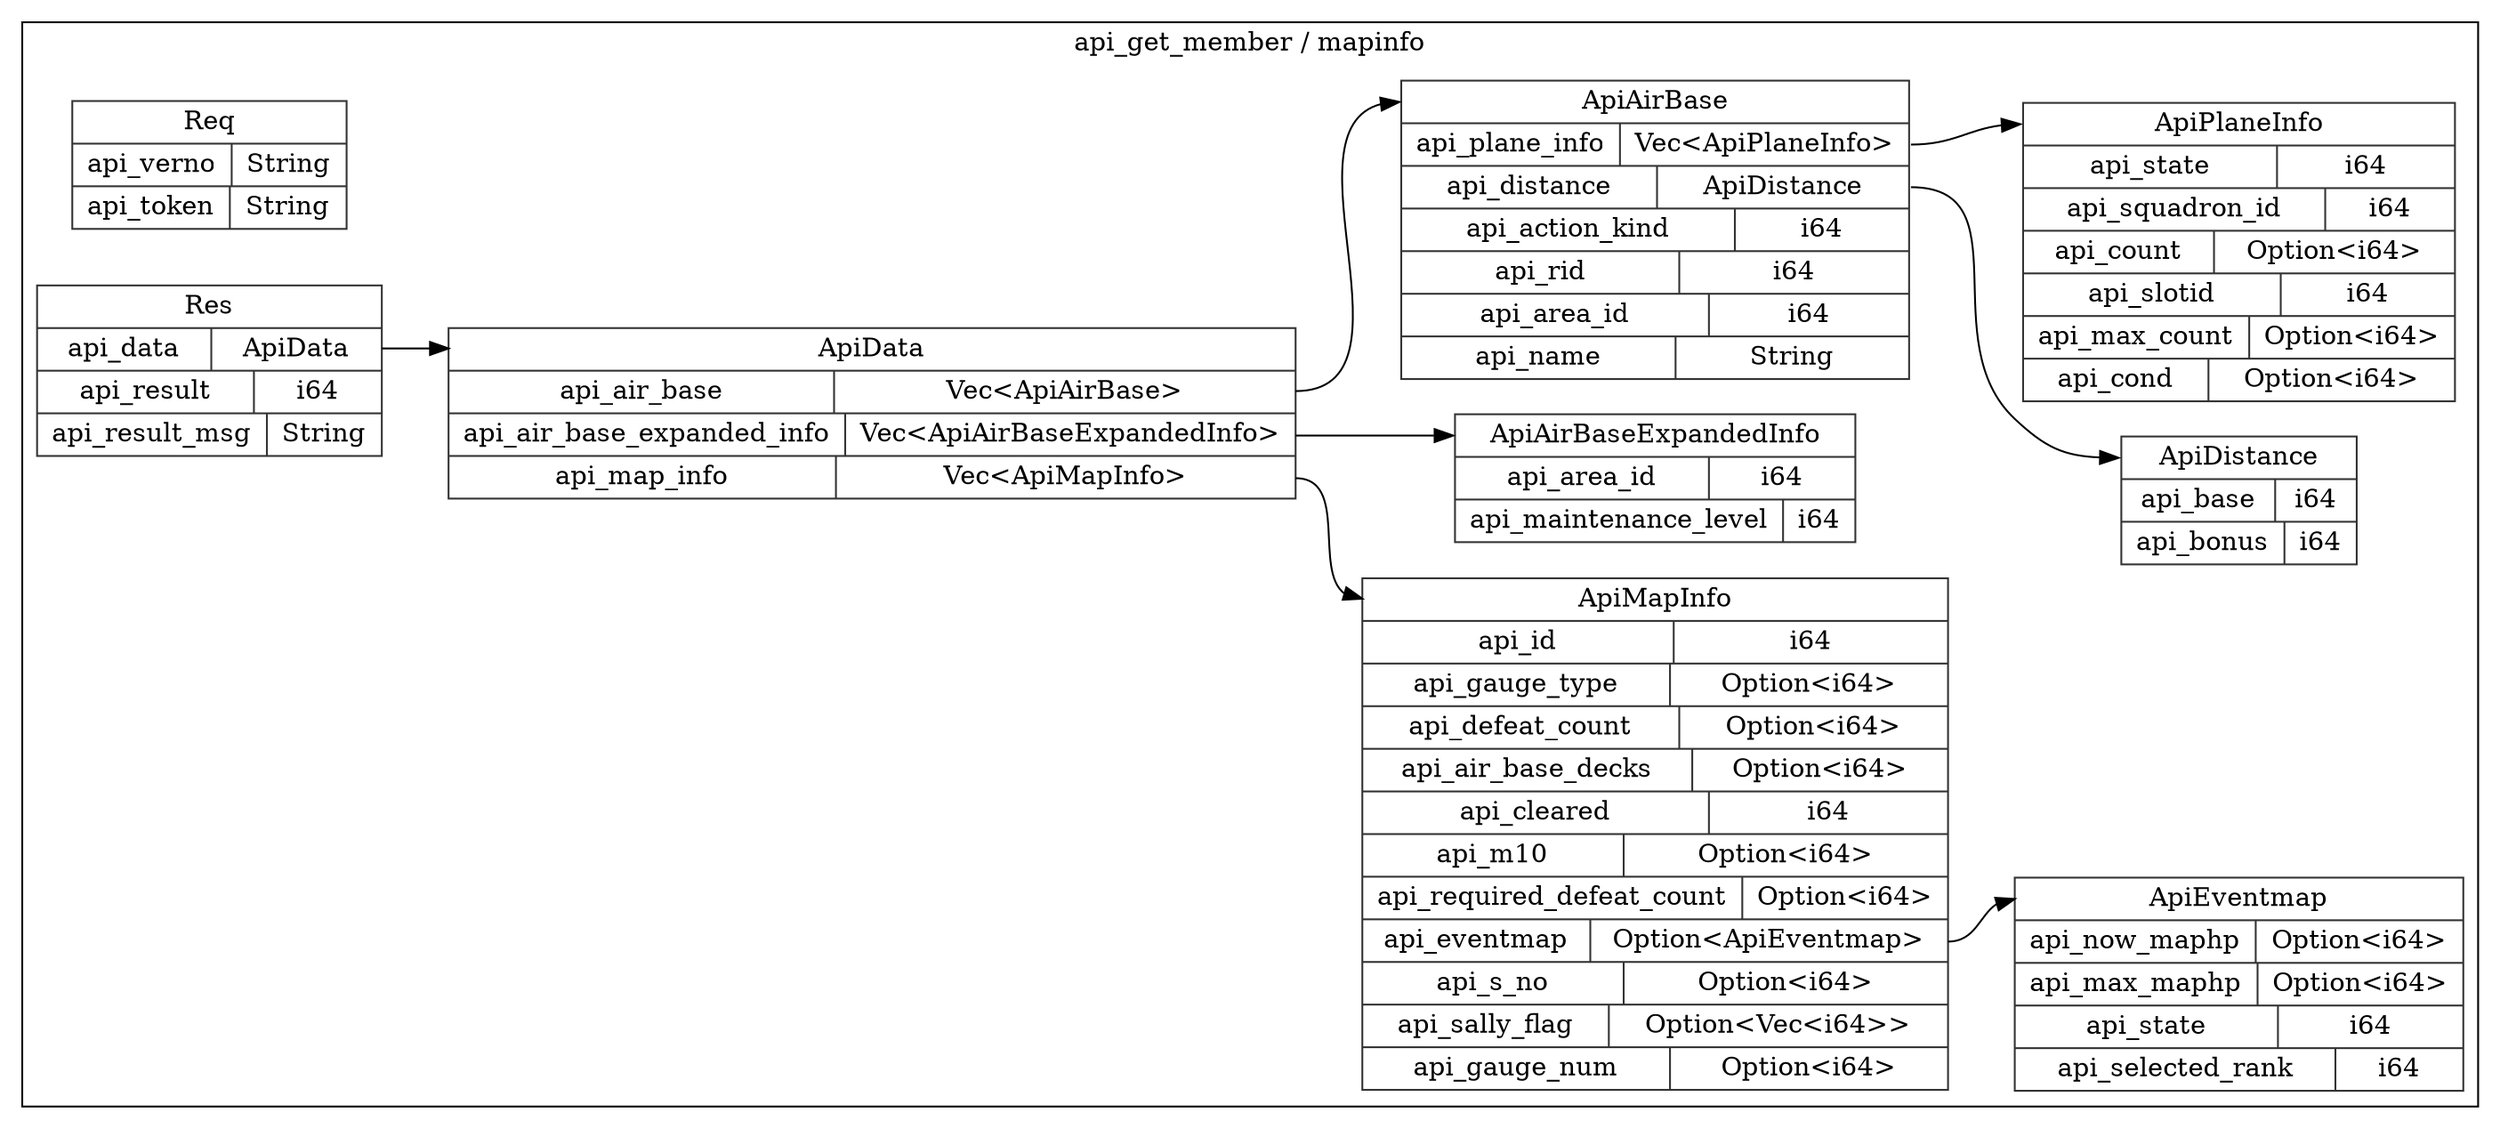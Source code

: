 digraph {
  rankdir=LR;
  subgraph cluster_0 {
    label="api_get_member / mapinfo";
    node [style="filled", color=white, style="solid", color=gray20];
    api_get_member__mapinfo__ApiPlaneInfo [label="<ApiPlaneInfo> ApiPlaneInfo  | { api_state | <api_state> i64 } | { api_squadron_id | <api_squadron_id> i64 } | { api_count | <api_count> Option\<i64\> } | { api_slotid | <api_slotid> i64 } | { api_max_count | <api_max_count> Option\<i64\> } | { api_cond | <api_cond> Option\<i64\> }", shape=record];
    api_get_member__mapinfo__ApiMapInfo [label="<ApiMapInfo> ApiMapInfo  | { api_id | <api_id> i64 } | { api_gauge_type | <api_gauge_type> Option\<i64\> } | { api_defeat_count | <api_defeat_count> Option\<i64\> } | { api_air_base_decks | <api_air_base_decks> Option\<i64\> } | { api_cleared | <api_cleared> i64 } | { api_m10 | <api_m10> Option\<i64\> } | { api_required_defeat_count | <api_required_defeat_count> Option\<i64\> } | { api_eventmap | <api_eventmap> Option\<ApiEventmap\> } | { api_s_no | <api_s_no> Option\<i64\> } | { api_sally_flag | <api_sally_flag> Option\<Vec\<i64\>\> } | { api_gauge_num | <api_gauge_num> Option\<i64\> }", shape=record];
    api_get_member__mapinfo__ApiEventmap;
    api_get_member__mapinfo__ApiMapInfo:api_eventmap:e -> api_get_member__mapinfo__ApiEventmap:ApiEventmap:w;
    api_get_member__mapinfo__ApiAirBaseExpandedInfo [label="<ApiAirBaseExpandedInfo> ApiAirBaseExpandedInfo  | { api_area_id | <api_area_id> i64 } | { api_maintenance_level | <api_maintenance_level> i64 }", shape=record];
    api_get_member__mapinfo__ApiDistance [label="<ApiDistance> ApiDistance  | { api_base | <api_base> i64 } | { api_bonus | <api_bonus> i64 }", shape=record];
    api_get_member__mapinfo__ApiAirBase [label="<ApiAirBase> ApiAirBase  | { api_plane_info | <api_plane_info> Vec\<ApiPlaneInfo\> } | { api_distance | <api_distance> ApiDistance } | { api_action_kind | <api_action_kind> i64 } | { api_rid | <api_rid> i64 } | { api_area_id | <api_area_id> i64 } | { api_name | <api_name> String }", shape=record];
    api_get_member__mapinfo__ApiAirBase:api_plane_info:e -> api_get_member__mapinfo__ApiPlaneInfo:ApiPlaneInfo:w;
    api_get_member__mapinfo__ApiAirBase:api_distance:e -> api_get_member__mapinfo__ApiDistance:ApiDistance:w;
    api_get_member__mapinfo__Req [label="<Req> Req  | { api_verno | <api_verno> String } | { api_token | <api_token> String }", shape=record];
    api_get_member__mapinfo__ApiData [label="<ApiData> ApiData  | { api_air_base | <api_air_base> Vec\<ApiAirBase\> } | { api_air_base_expanded_info | <api_air_base_expanded_info> Vec\<ApiAirBaseExpandedInfo\> } | { api_map_info | <api_map_info> Vec\<ApiMapInfo\> }", shape=record];
    api_get_member__mapinfo__ApiData:api_air_base:e -> api_get_member__mapinfo__ApiAirBase:ApiAirBase:w;
    api_get_member__mapinfo__ApiData:api_air_base_expanded_info:e -> api_get_member__mapinfo__ApiAirBaseExpandedInfo:ApiAirBaseExpandedInfo:w;
    api_get_member__mapinfo__ApiData:api_map_info:e -> api_get_member__mapinfo__ApiMapInfo:ApiMapInfo:w;
    api_get_member__mapinfo__ApiEventmap [label="<ApiEventmap> ApiEventmap  | { api_now_maphp | <api_now_maphp> Option\<i64\> } | { api_max_maphp | <api_max_maphp> Option\<i64\> } | { api_state | <api_state> i64 } | { api_selected_rank | <api_selected_rank> i64 }", shape=record];
    api_get_member__mapinfo__Res [label="<Res> Res  | { api_data | <api_data> ApiData } | { api_result | <api_result> i64 } | { api_result_msg | <api_result_msg> String }", shape=record];
    api_get_member__mapinfo__Res:api_data:e -> api_get_member__mapinfo__ApiData:ApiData:w;
  }
}
